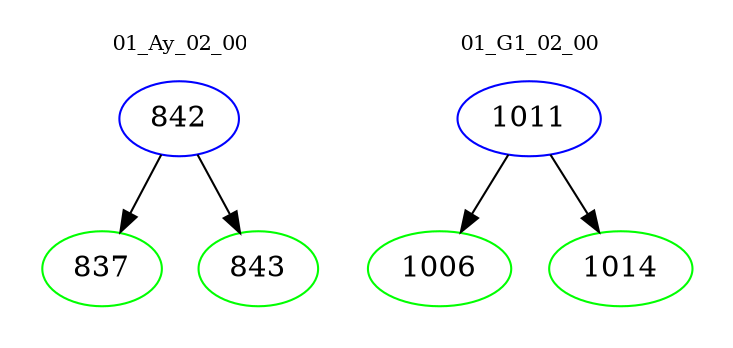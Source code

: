 digraph{
subgraph cluster_0 {
color = white
label = "01_Ay_02_00";
fontsize=10;
T0_842 [label="842", color="blue"]
T0_842 -> T0_837 [color="black"]
T0_837 [label="837", color="green"]
T0_842 -> T0_843 [color="black"]
T0_843 [label="843", color="green"]
}
subgraph cluster_1 {
color = white
label = "01_G1_02_00";
fontsize=10;
T1_1011 [label="1011", color="blue"]
T1_1011 -> T1_1006 [color="black"]
T1_1006 [label="1006", color="green"]
T1_1011 -> T1_1014 [color="black"]
T1_1014 [label="1014", color="green"]
}
}
